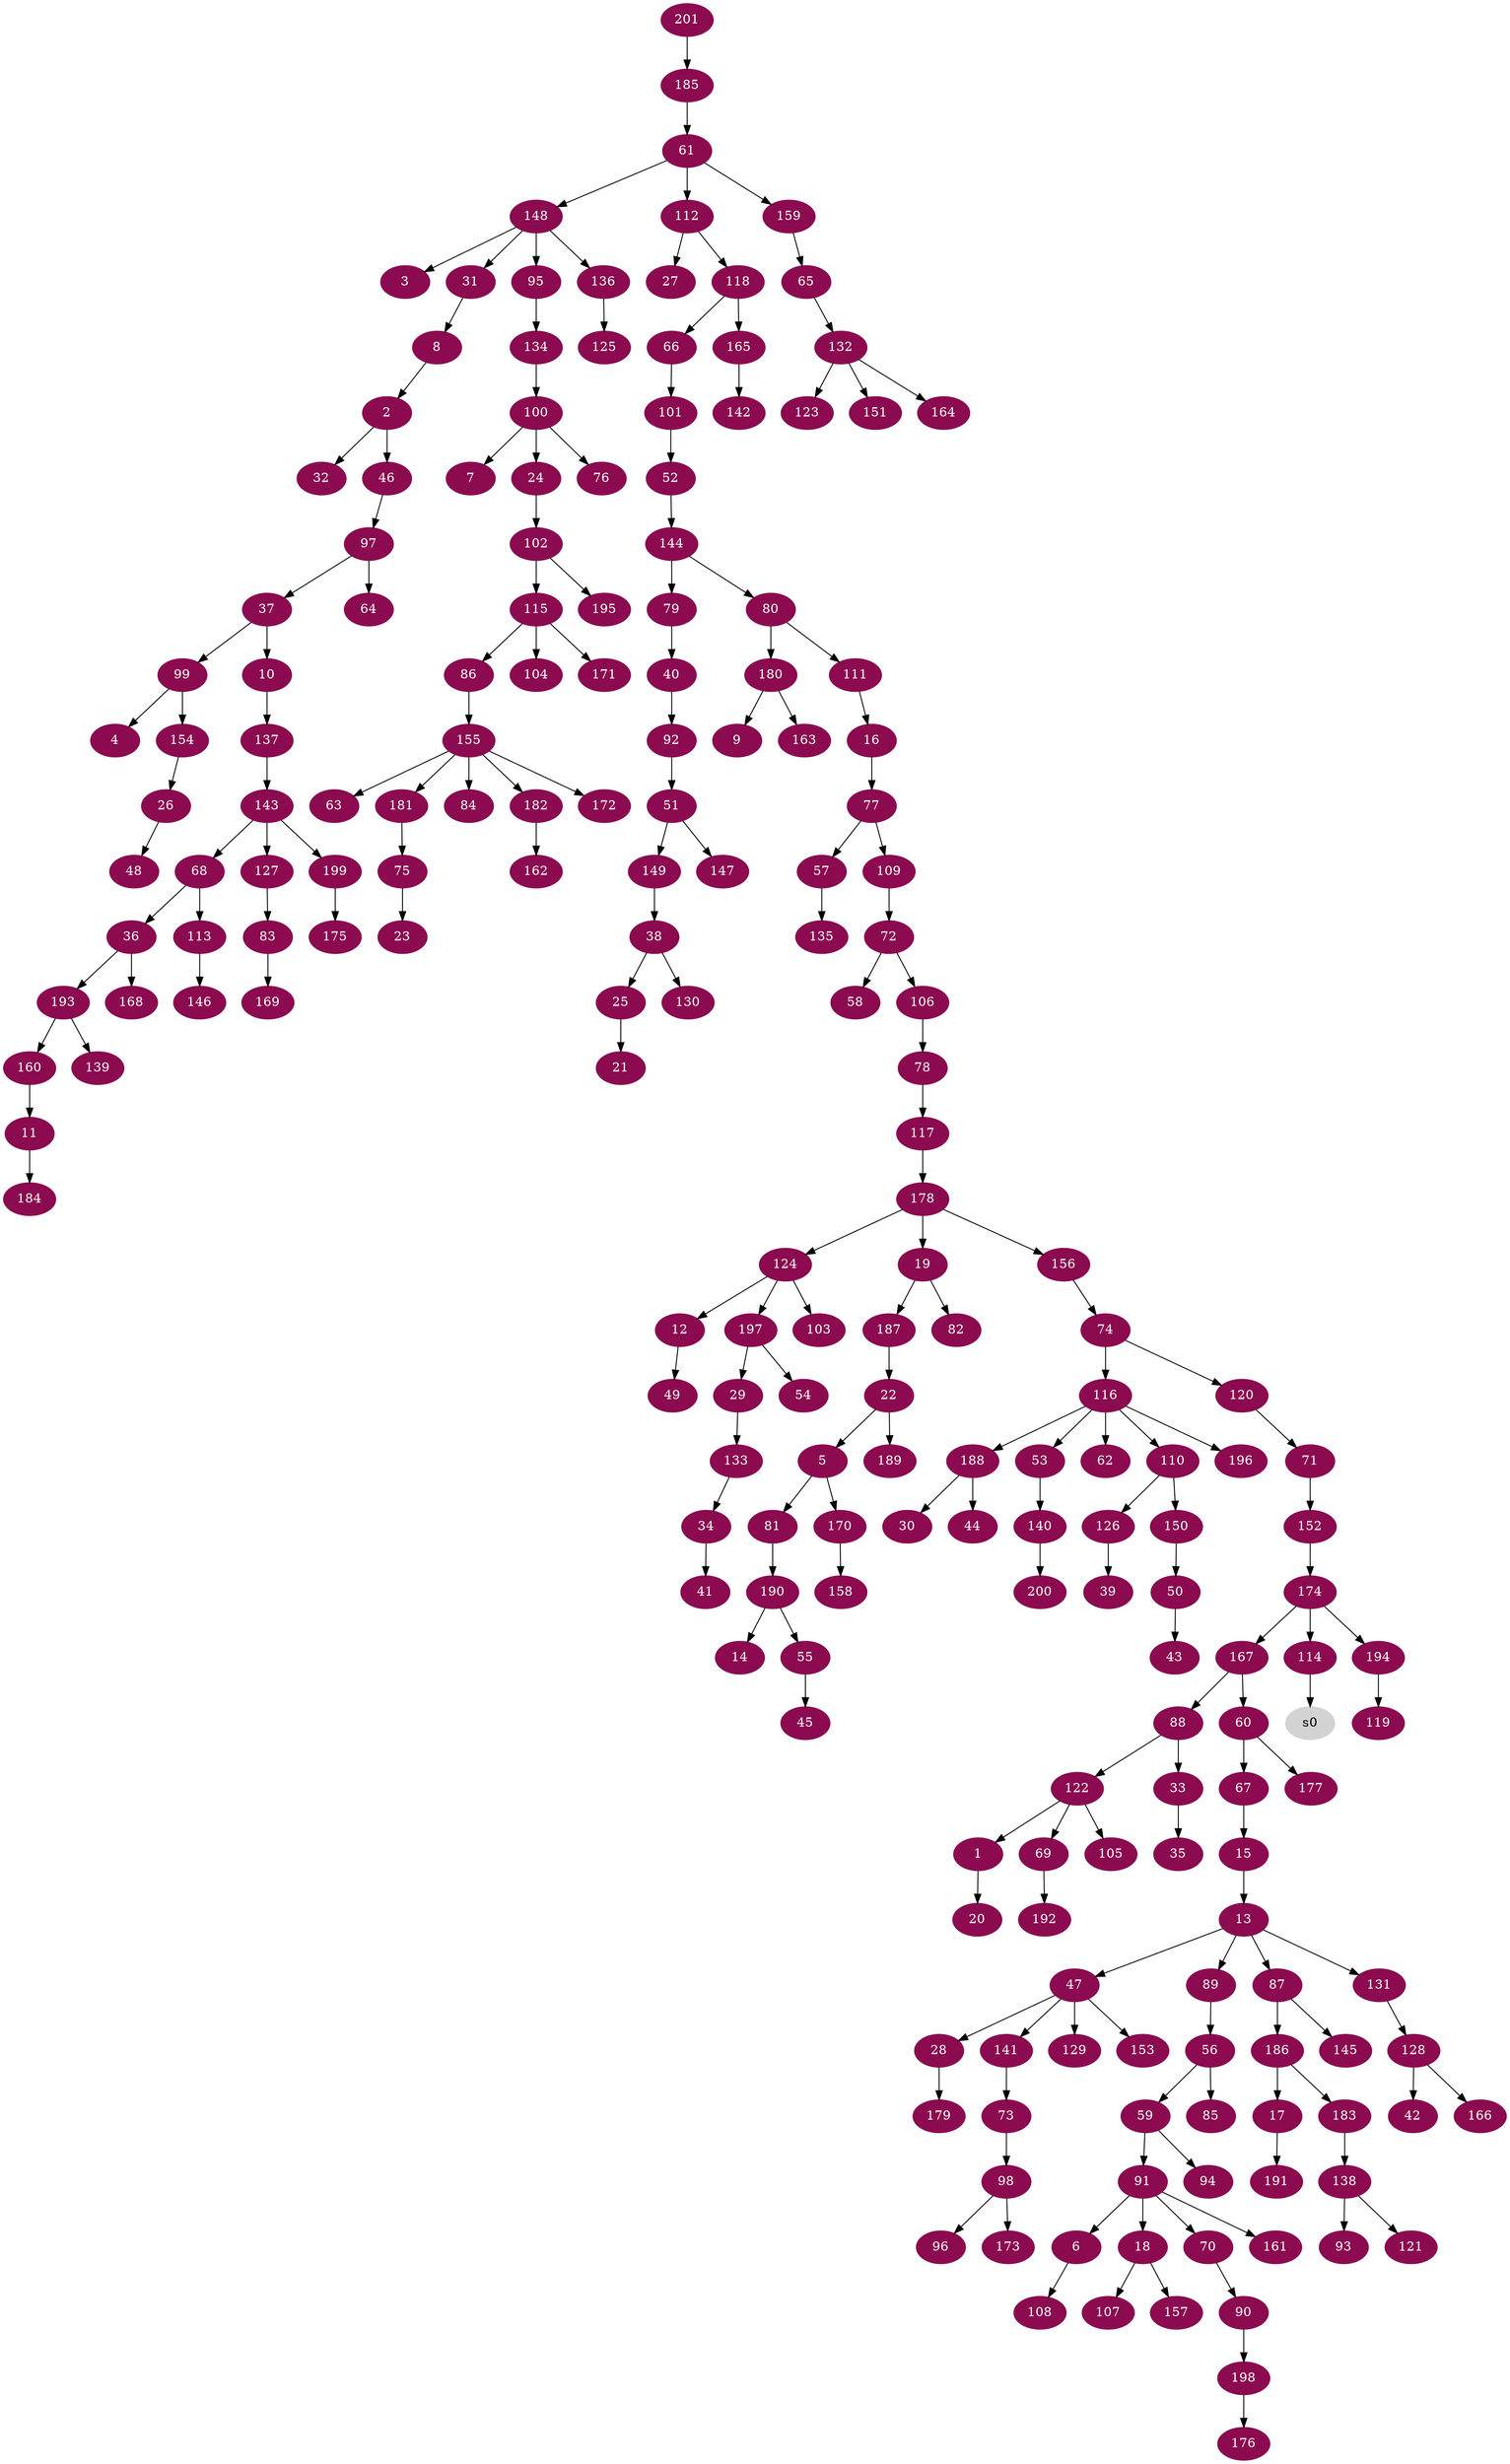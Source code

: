 digraph G {
node [color=deeppink4, style=filled, fontcolor=white];
122 -> 1;
8 -> 2;
148 -> 3;
99 -> 4;
22 -> 5;
91 -> 6;
100 -> 7;
31 -> 8;
180 -> 9;
37 -> 10;
160 -> 11;
124 -> 12;
15 -> 13;
190 -> 14;
67 -> 15;
111 -> 16;
186 -> 17;
91 -> 18;
178 -> 19;
1 -> 20;
25 -> 21;
187 -> 22;
75 -> 23;
100 -> 24;
38 -> 25;
154 -> 26;
112 -> 27;
47 -> 28;
197 -> 29;
188 -> 30;
148 -> 31;
2 -> 32;
88 -> 33;
133 -> 34;
33 -> 35;
68 -> 36;
97 -> 37;
149 -> 38;
126 -> 39;
79 -> 40;
34 -> 41;
128 -> 42;
50 -> 43;
188 -> 44;
55 -> 45;
2 -> 46;
13 -> 47;
26 -> 48;
12 -> 49;
150 -> 50;
92 -> 51;
101 -> 52;
116 -> 53;
197 -> 54;
190 -> 55;
89 -> 56;
77 -> 57;
72 -> 58;
56 -> 59;
167 -> 60;
185 -> 61;
116 -> 62;
155 -> 63;
97 -> 64;
159 -> 65;
118 -> 66;
60 -> 67;
143 -> 68;
122 -> 69;
91 -> 70;
120 -> 71;
109 -> 72;
141 -> 73;
156 -> 74;
181 -> 75;
100 -> 76;
16 -> 77;
106 -> 78;
144 -> 79;
144 -> 80;
5 -> 81;
19 -> 82;
127 -> 83;
155 -> 84;
56 -> 85;
115 -> 86;
13 -> 87;
167 -> 88;
13 -> 89;
70 -> 90;
59 -> 91;
40 -> 92;
138 -> 93;
59 -> 94;
148 -> 95;
98 -> 96;
46 -> 97;
73 -> 98;
37 -> 99;
134 -> 100;
66 -> 101;
24 -> 102;
124 -> 103;
115 -> 104;
122 -> 105;
72 -> 106;
18 -> 107;
6 -> 108;
77 -> 109;
116 -> 110;
80 -> 111;
61 -> 112;
68 -> 113;
174 -> 114;
102 -> 115;
74 -> 116;
78 -> 117;
112 -> 118;
194 -> 119;
74 -> 120;
138 -> 121;
88 -> 122;
132 -> 123;
178 -> 124;
136 -> 125;
110 -> 126;
143 -> 127;
131 -> 128;
47 -> 129;
38 -> 130;
13 -> 131;
65 -> 132;
29 -> 133;
95 -> 134;
57 -> 135;
148 -> 136;
10 -> 137;
183 -> 138;
193 -> 139;
53 -> 140;
47 -> 141;
165 -> 142;
137 -> 143;
52 -> 144;
87 -> 145;
113 -> 146;
51 -> 147;
61 -> 148;
51 -> 149;
110 -> 150;
132 -> 151;
71 -> 152;
47 -> 153;
99 -> 154;
86 -> 155;
178 -> 156;
18 -> 157;
170 -> 158;
61 -> 159;
193 -> 160;
91 -> 161;
182 -> 162;
180 -> 163;
132 -> 164;
118 -> 165;
128 -> 166;
174 -> 167;
36 -> 168;
83 -> 169;
5 -> 170;
115 -> 171;
155 -> 172;
98 -> 173;
152 -> 174;
199 -> 175;
198 -> 176;
60 -> 177;
117 -> 178;
28 -> 179;
80 -> 180;
155 -> 181;
155 -> 182;
186 -> 183;
11 -> 184;
201 -> 185;
87 -> 186;
19 -> 187;
116 -> 188;
22 -> 189;
81 -> 190;
17 -> 191;
69 -> 192;
36 -> 193;
174 -> 194;
102 -> 195;
116 -> 196;
124 -> 197;
90 -> 198;
143 -> 199;
140 -> 200;
node [color=lightgrey, style=filled, fontcolor=black];
114 -> s0;
}
